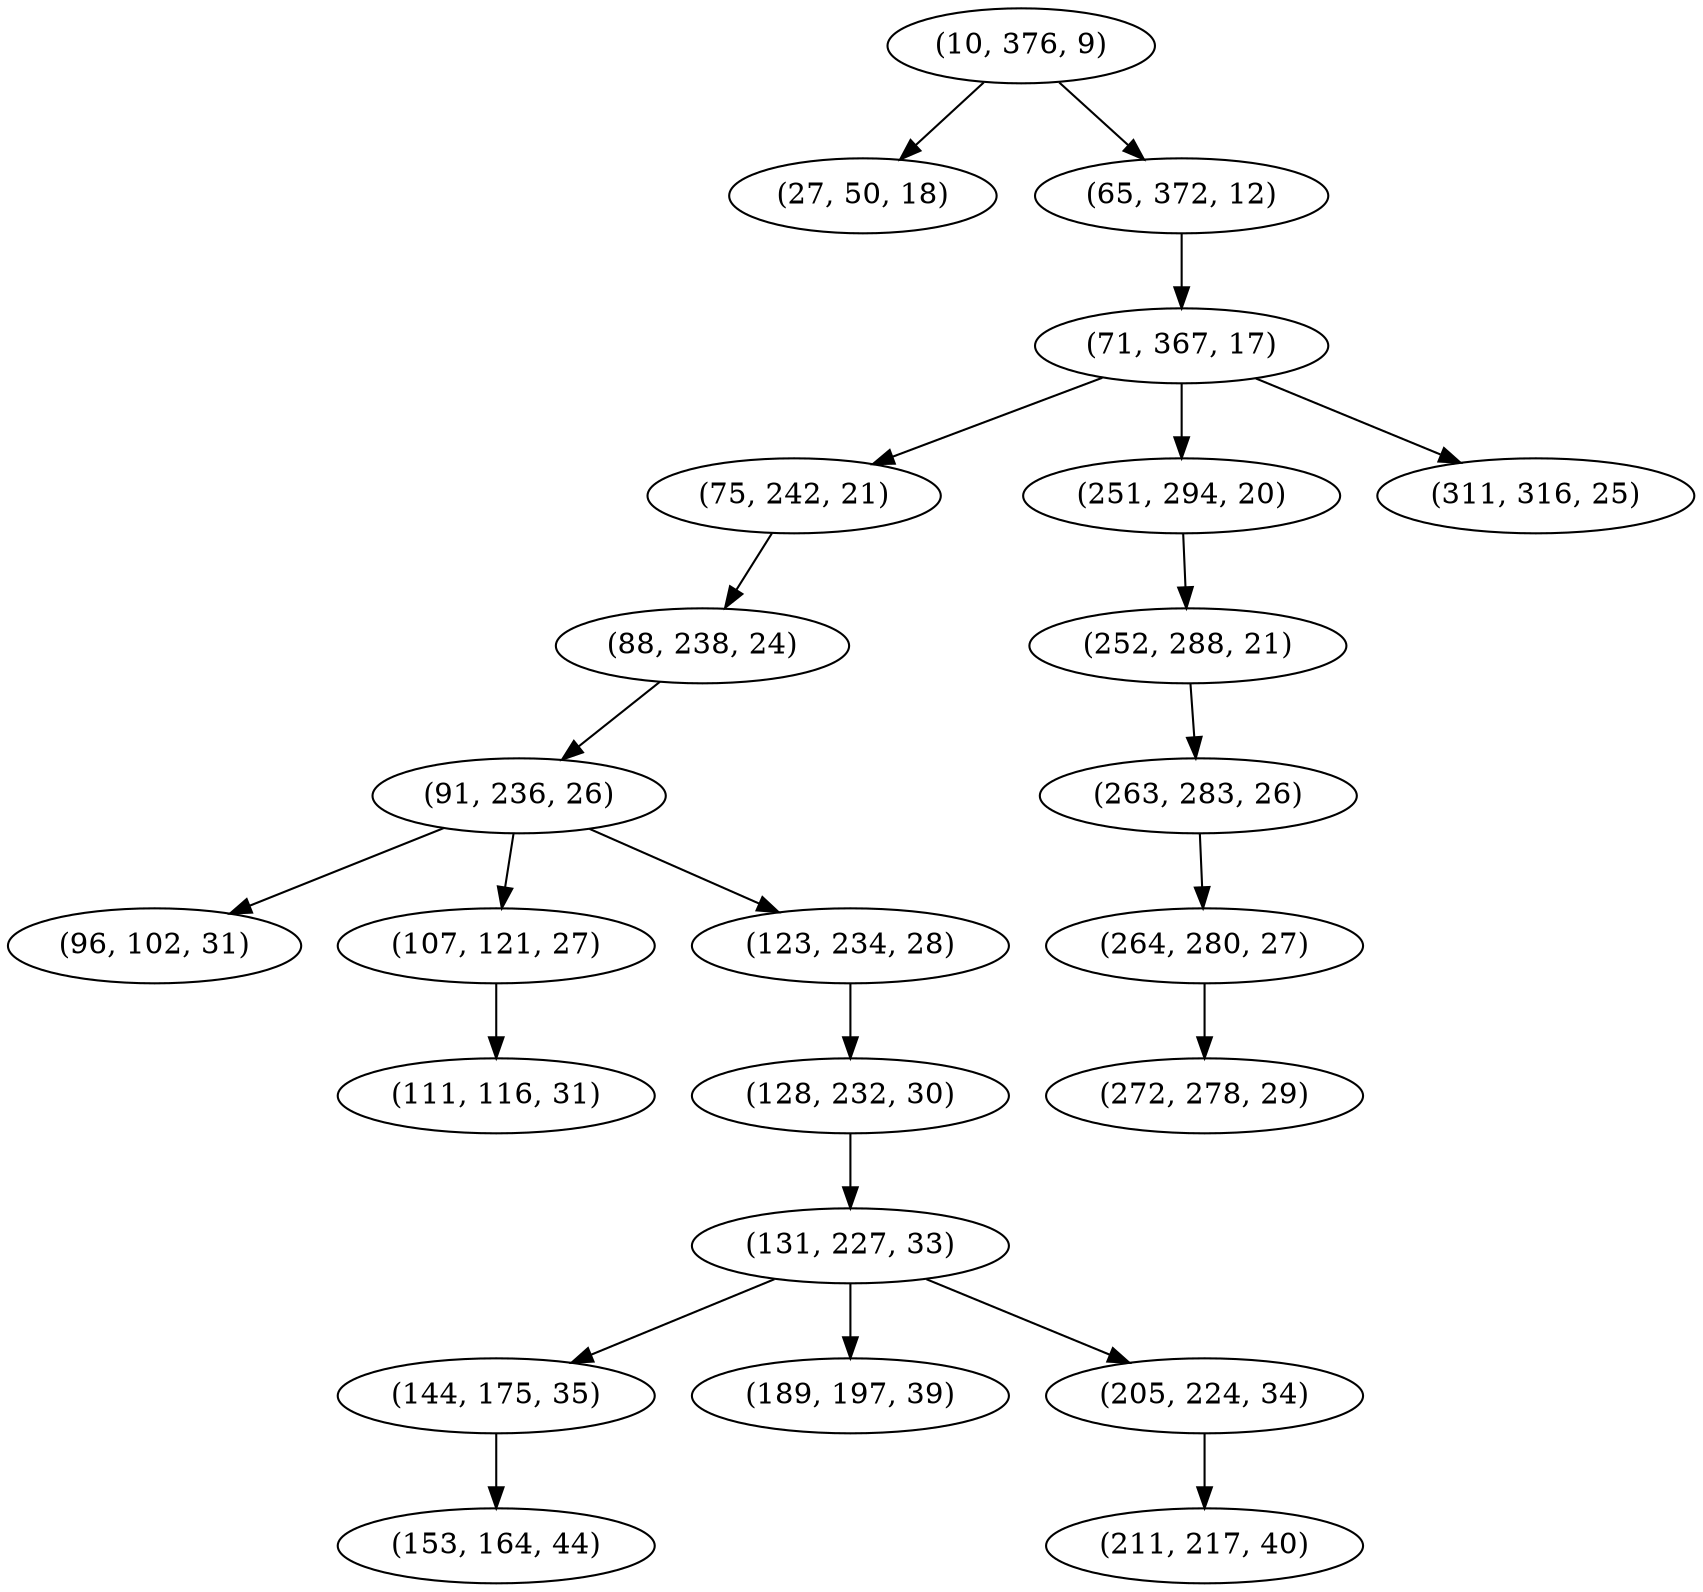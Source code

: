 digraph tree {
    "(10, 376, 9)";
    "(27, 50, 18)";
    "(65, 372, 12)";
    "(71, 367, 17)";
    "(75, 242, 21)";
    "(88, 238, 24)";
    "(91, 236, 26)";
    "(96, 102, 31)";
    "(107, 121, 27)";
    "(111, 116, 31)";
    "(123, 234, 28)";
    "(128, 232, 30)";
    "(131, 227, 33)";
    "(144, 175, 35)";
    "(153, 164, 44)";
    "(189, 197, 39)";
    "(205, 224, 34)";
    "(211, 217, 40)";
    "(251, 294, 20)";
    "(252, 288, 21)";
    "(263, 283, 26)";
    "(264, 280, 27)";
    "(272, 278, 29)";
    "(311, 316, 25)";
    "(10, 376, 9)" -> "(27, 50, 18)";
    "(10, 376, 9)" -> "(65, 372, 12)";
    "(65, 372, 12)" -> "(71, 367, 17)";
    "(71, 367, 17)" -> "(75, 242, 21)";
    "(71, 367, 17)" -> "(251, 294, 20)";
    "(71, 367, 17)" -> "(311, 316, 25)";
    "(75, 242, 21)" -> "(88, 238, 24)";
    "(88, 238, 24)" -> "(91, 236, 26)";
    "(91, 236, 26)" -> "(96, 102, 31)";
    "(91, 236, 26)" -> "(107, 121, 27)";
    "(91, 236, 26)" -> "(123, 234, 28)";
    "(107, 121, 27)" -> "(111, 116, 31)";
    "(123, 234, 28)" -> "(128, 232, 30)";
    "(128, 232, 30)" -> "(131, 227, 33)";
    "(131, 227, 33)" -> "(144, 175, 35)";
    "(131, 227, 33)" -> "(189, 197, 39)";
    "(131, 227, 33)" -> "(205, 224, 34)";
    "(144, 175, 35)" -> "(153, 164, 44)";
    "(205, 224, 34)" -> "(211, 217, 40)";
    "(251, 294, 20)" -> "(252, 288, 21)";
    "(252, 288, 21)" -> "(263, 283, 26)";
    "(263, 283, 26)" -> "(264, 280, 27)";
    "(264, 280, 27)" -> "(272, 278, 29)";
}
